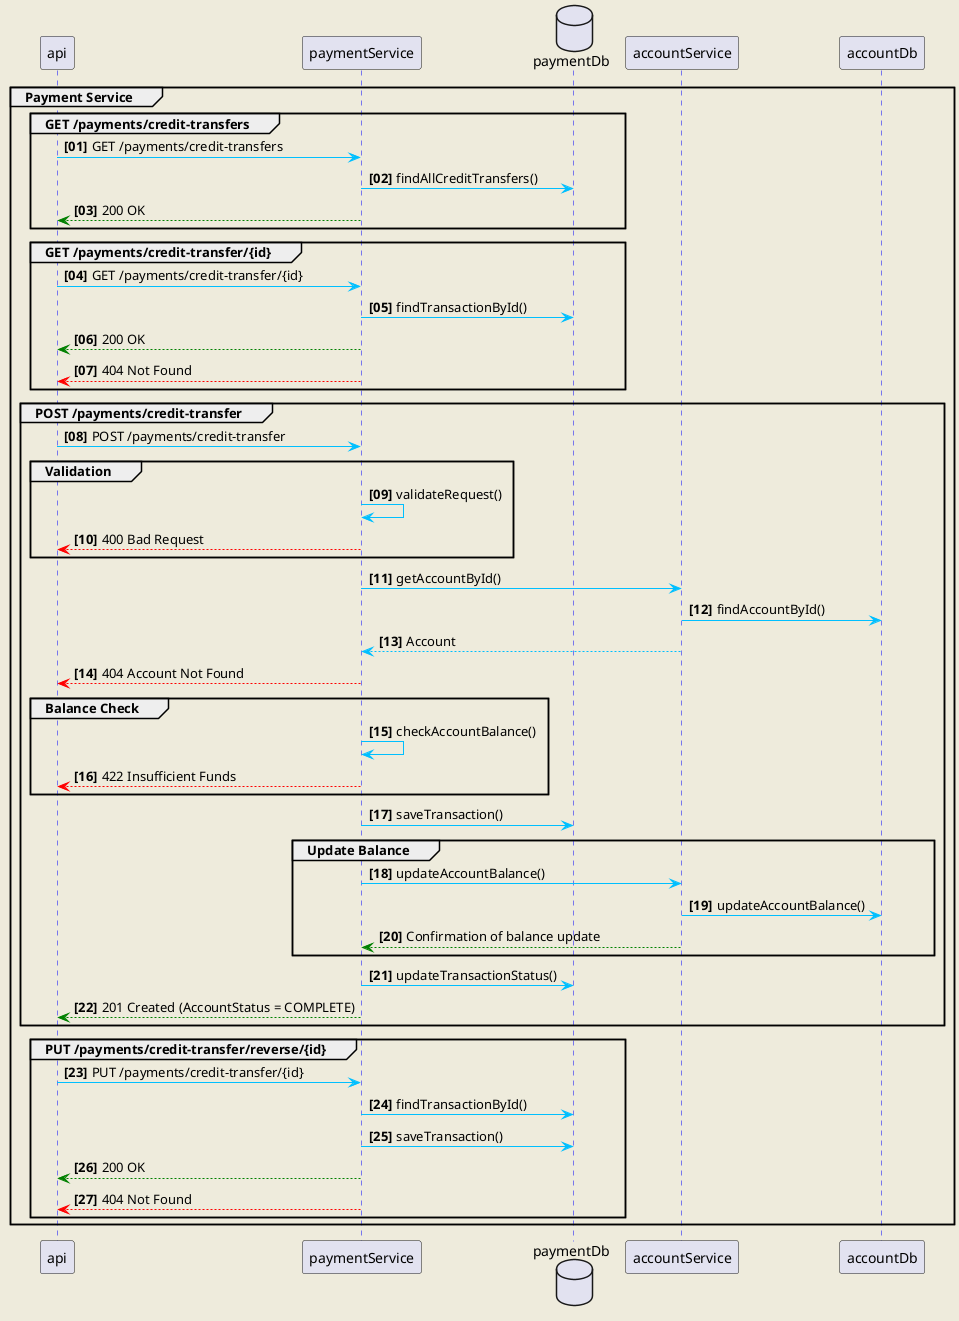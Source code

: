 @startuml
skinparam backgroundColor #EEEBDC
skinparam sequence {
ArrowColor DeepSkyBlue
ActorBorderColor DeepSkyBlue
LifeLineBorderColor blue
LifeLineBackgroundColor #A9DCDF}

autonumber 1 1 "<b>[00]"
group Payment Service
    group GET /payments/credit-transfers
        api -> paymentService: GET /payments/credit-transfers
        database    paymentDb    as paymentDb
        paymentService -> paymentDb: findAllCreditTransfers()
        api <-[#green]- paymentService: 200 OK
    end
    group GET /payments/credit-transfer/{id}
        api -> paymentService: GET /payments/credit-transfer/{id}
        paymentService -> paymentDb: findTransactionById()
        api <-[#green]- paymentService: 200 OK
        api <-[#red]- paymentService: 404 Not Found
    end
    group POST /payments/credit-transfer
           api -> paymentService: POST /payments/credit-transfer
           group Validation
               paymentService -> paymentService: validateRequest()
               api <-[#red]- paymentService: 400 Bad Request
           end
           paymentService -> accountService: getAccountById()
           accountService -> accountDb: findAccountById()
           accountService --> paymentService: Account
           api <-[#red]- paymentService: 404 Account Not Found
            group Balance Check
                    paymentService -> paymentService: checkAccountBalance()
                    api <-[#red]- paymentService: 422 Insufficient Funds
            end
            paymentService -> paymentDb: saveTransaction()
            group Update Balance
                paymentService -> accountService: updateAccountBalance()
                accountService -> accountDb: updateAccountBalance()
                accountService -[#green]-> paymentService: Confirmation of balance update
            end
            paymentService -> paymentDb: updateTransactionStatus()
            api <-[#green]- paymentService: 201 Created (AccountStatus = COMPLETE)
    end
    group PUT /payments/credit-transfer/reverse/{id}
        api -> paymentService: PUT /payments/credit-transfer/{id}
        paymentService -> paymentDb: findTransactionById()
        paymentService -> paymentDb: saveTransaction()
        api <-[#green]- paymentService: 200 OK
        api <-[#red]- paymentService: 404 Not Found
    end
end
@enduml